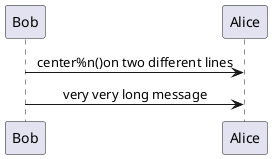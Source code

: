 {
  "sha1": "3r5vax4avw19o5gw9z7alxt7hlug8qc",
  "insertion": {
    "when": "2024-05-30T20:48:20.338Z",
    "user": "plantuml@gmail.com"
  }
}
@startuml
skinparam SequenceMessageAlign center
Bob -> Alice : center%n()on two different lines
Bob -> Alice : very very long message
@enduml
